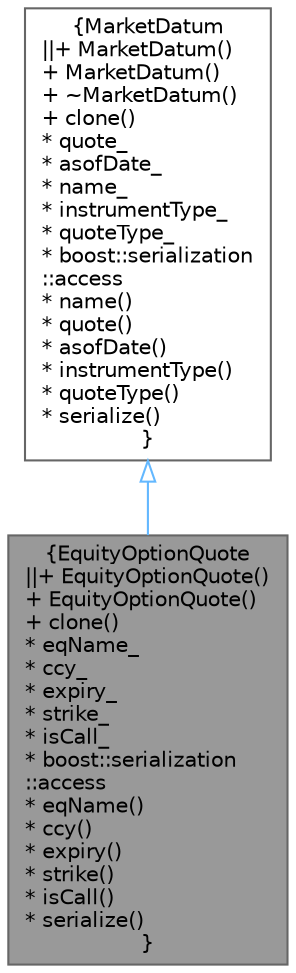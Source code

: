 digraph "EquityOptionQuote"
{
 // INTERACTIVE_SVG=YES
 // LATEX_PDF_SIZE
  bgcolor="transparent";
  edge [fontname=Helvetica,fontsize=10,labelfontname=Helvetica,labelfontsize=10];
  node [fontname=Helvetica,fontsize=10,shape=box,height=0.2,width=0.4];
  Node1 [label="{EquityOptionQuote\n||+ EquityOptionQuote()\l+ EquityOptionQuote()\l+ clone()\l* eqName_\l* ccy_\l* expiry_\l* strike_\l* isCall_\l* boost::serialization\l::access\l* eqName()\l* ccy()\l* expiry()\l* strike()\l* isCall()\l* serialize()\l}",height=0.2,width=0.4,color="gray40", fillcolor="grey60", style="filled", fontcolor="black",tooltip="Equity/Index Option data class."];
  Node2 -> Node1 [dir="back",color="steelblue1",style="solid",arrowtail="onormal"];
  Node2 [label="{MarketDatum\n||+ MarketDatum()\l+ MarketDatum()\l+ ~MarketDatum()\l+ clone()\l* quote_\l* asofDate_\l* name_\l* instrumentType_\l* quoteType_\l* boost::serialization\l::access\l* name()\l* quote()\l* asofDate()\l* instrumentType()\l* quoteType()\l* serialize()\l}",height=0.2,width=0.4,color="gray40", fillcolor="white", style="filled",URL="$classore_1_1data_1_1_market_datum.html",tooltip="Base market data class."];
}
